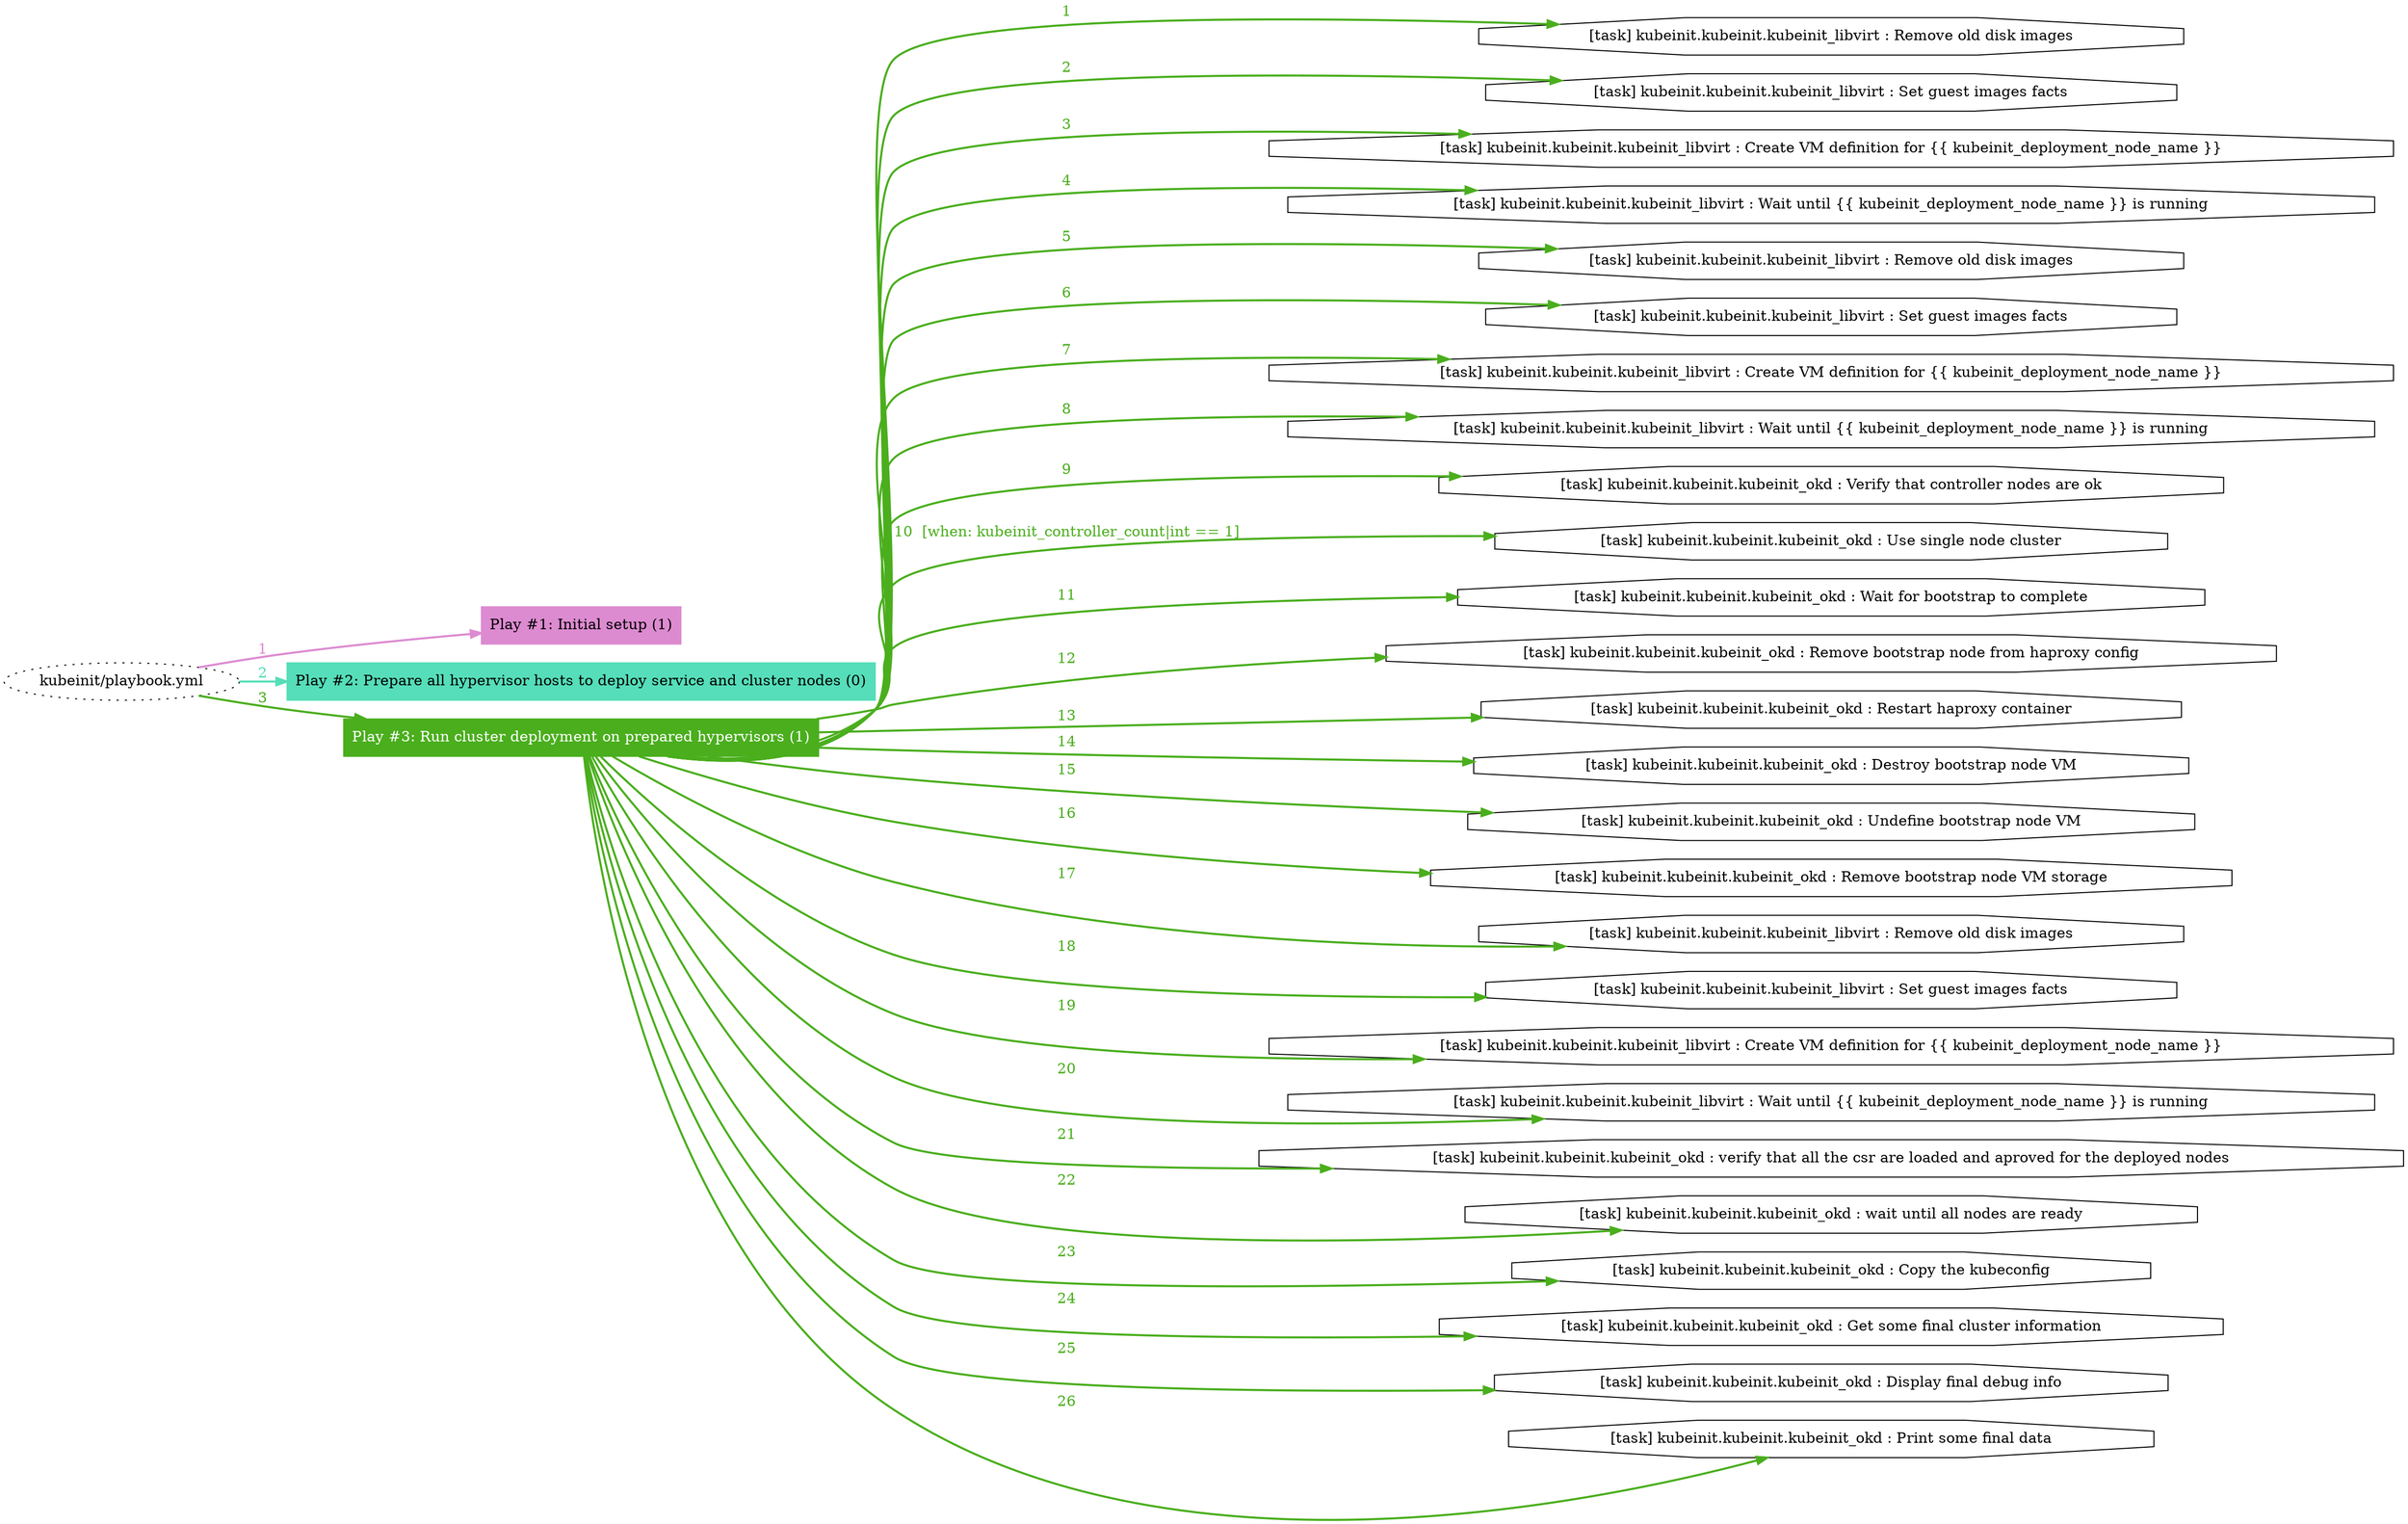 digraph "kubeinit/playbook.yml "{
	graph [concentrate=true ordering=in rankdir=LR ratio=fill]
	edge [esep=5 sep=10]
	"kubeinit/playbook.yml" [id=root_node style=dotted]
	subgraph "Play #1: Initial setup (1) "{
		"Play #1: Initial setup (1)" [color="#dd8bd1" fontcolor="#000000" id="play_5977dc89-65a2-4e10-990e-58d10f2f301d" shape=box style=filled tooltip=localhost]
		"kubeinit/playbook.yml" -> "Play #1: Initial setup (1)" [label=1 color="#dd8bd1" fontcolor="#dd8bd1" id="edge_01589b6e-901d-477b-8515-3e2e2ded1512" style=bold]
	}
	subgraph "Play #2: Prepare all hypervisor hosts to deploy service and cluster nodes (0) "{
		"Play #2: Prepare all hypervisor hosts to deploy service and cluster nodes (0)" [color="#55deb9" fontcolor="#000000" id="play_17095d7e-66ed-4cfd-9842-14082dd17cc4" shape=box style=filled tooltip=""]
		"kubeinit/playbook.yml" -> "Play #2: Prepare all hypervisor hosts to deploy service and cluster nodes (0)" [label=2 color="#55deb9" fontcolor="#55deb9" id="edge_ca9c842a-f288-4ac6-b3d8-6b766a07947d" style=bold]
	}
	subgraph "Play #3: Run cluster deployment on prepared hypervisors (1) "{
		"Play #3: Run cluster deployment on prepared hypervisors (1)" [color="#4aae1d" fontcolor="#ffffff" id="play_56034908-7c95-47f1-9838-ef68b830a160" shape=box style=filled tooltip=localhost]
		"kubeinit/playbook.yml" -> "Play #3: Run cluster deployment on prepared hypervisors (1)" [label=3 color="#4aae1d" fontcolor="#4aae1d" id="edge_5138b75e-5da0-464e-b003-81fdaf838df1" style=bold]
		"task_f15c3c5b-be13-485a-acde-ef24306866c3" [label="[task] kubeinit.kubeinit.kubeinit_libvirt : Remove old disk images" id="task_f15c3c5b-be13-485a-acde-ef24306866c3" shape=octagon tooltip="[task] kubeinit.kubeinit.kubeinit_libvirt : Remove old disk images"]
		"Play #3: Run cluster deployment on prepared hypervisors (1)" -> "task_f15c3c5b-be13-485a-acde-ef24306866c3" [label=1 color="#4aae1d" fontcolor="#4aae1d" id="edge_03d93755-5c4b-4297-b7e5-fd2cec79cc86" style=bold]
		"task_caab2c16-81e3-44da-adc8-50106ea31c4c" [label="[task] kubeinit.kubeinit.kubeinit_libvirt : Set guest images facts" id="task_caab2c16-81e3-44da-adc8-50106ea31c4c" shape=octagon tooltip="[task] kubeinit.kubeinit.kubeinit_libvirt : Set guest images facts"]
		"Play #3: Run cluster deployment on prepared hypervisors (1)" -> "task_caab2c16-81e3-44da-adc8-50106ea31c4c" [label=2 color="#4aae1d" fontcolor="#4aae1d" id="edge_4376e431-d854-4ff4-9b04-3951b2aa9979" style=bold]
		"task_dcc234f7-7549-402f-b5d0-ed8c248ea485" [label="[task] kubeinit.kubeinit.kubeinit_libvirt : Create VM definition for {{ kubeinit_deployment_node_name }}" id="task_dcc234f7-7549-402f-b5d0-ed8c248ea485" shape=octagon tooltip="[task] kubeinit.kubeinit.kubeinit_libvirt : Create VM definition for {{ kubeinit_deployment_node_name }}"]
		"Play #3: Run cluster deployment on prepared hypervisors (1)" -> "task_dcc234f7-7549-402f-b5d0-ed8c248ea485" [label=3 color="#4aae1d" fontcolor="#4aae1d" id="edge_8bc945ad-b8c2-4b7e-829c-6bc1812869c9" style=bold]
		"task_a63ec656-bcd9-4593-ad93-4fad7f63a501" [label="[task] kubeinit.kubeinit.kubeinit_libvirt : Wait until {{ kubeinit_deployment_node_name }} is running" id="task_a63ec656-bcd9-4593-ad93-4fad7f63a501" shape=octagon tooltip="[task] kubeinit.kubeinit.kubeinit_libvirt : Wait until {{ kubeinit_deployment_node_name }} is running"]
		"Play #3: Run cluster deployment on prepared hypervisors (1)" -> "task_a63ec656-bcd9-4593-ad93-4fad7f63a501" [label=4 color="#4aae1d" fontcolor="#4aae1d" id="edge_b83d0501-d187-40e5-9d90-44f2d68ae28a" style=bold]
		"task_845017af-9645-4143-8bbb-eafdcc8b6d24" [label="[task] kubeinit.kubeinit.kubeinit_libvirt : Remove old disk images" id="task_845017af-9645-4143-8bbb-eafdcc8b6d24" shape=octagon tooltip="[task] kubeinit.kubeinit.kubeinit_libvirt : Remove old disk images"]
		"Play #3: Run cluster deployment on prepared hypervisors (1)" -> "task_845017af-9645-4143-8bbb-eafdcc8b6d24" [label=5 color="#4aae1d" fontcolor="#4aae1d" id="edge_24752877-21d6-4bd8-a821-f56c0ebe78e9" style=bold]
		"task_81e03a66-72e4-4504-8c2f-bfa8dd345993" [label="[task] kubeinit.kubeinit.kubeinit_libvirt : Set guest images facts" id="task_81e03a66-72e4-4504-8c2f-bfa8dd345993" shape=octagon tooltip="[task] kubeinit.kubeinit.kubeinit_libvirt : Set guest images facts"]
		"Play #3: Run cluster deployment on prepared hypervisors (1)" -> "task_81e03a66-72e4-4504-8c2f-bfa8dd345993" [label=6 color="#4aae1d" fontcolor="#4aae1d" id="edge_29c07e21-087b-49ba-a2e0-80b2c25a9842" style=bold]
		"task_de8f685c-5886-4e0f-af7e-b82456b8bf7a" [label="[task] kubeinit.kubeinit.kubeinit_libvirt : Create VM definition for {{ kubeinit_deployment_node_name }}" id="task_de8f685c-5886-4e0f-af7e-b82456b8bf7a" shape=octagon tooltip="[task] kubeinit.kubeinit.kubeinit_libvirt : Create VM definition for {{ kubeinit_deployment_node_name }}"]
		"Play #3: Run cluster deployment on prepared hypervisors (1)" -> "task_de8f685c-5886-4e0f-af7e-b82456b8bf7a" [label=7 color="#4aae1d" fontcolor="#4aae1d" id="edge_344d484d-4392-4a91-a130-9fb270c8b6b8" style=bold]
		"task_3e3dd7a9-a6bf-444d-9d84-33515496059f" [label="[task] kubeinit.kubeinit.kubeinit_libvirt : Wait until {{ kubeinit_deployment_node_name }} is running" id="task_3e3dd7a9-a6bf-444d-9d84-33515496059f" shape=octagon tooltip="[task] kubeinit.kubeinit.kubeinit_libvirt : Wait until {{ kubeinit_deployment_node_name }} is running"]
		"Play #3: Run cluster deployment on prepared hypervisors (1)" -> "task_3e3dd7a9-a6bf-444d-9d84-33515496059f" [label=8 color="#4aae1d" fontcolor="#4aae1d" id="edge_04a040d0-7c4a-426f-b017-92652a853911" style=bold]
		"task_699f17aa-6e3a-4430-85d9-77ac18e5899b" [label="[task] kubeinit.kubeinit.kubeinit_okd : Verify that controller nodes are ok" id="task_699f17aa-6e3a-4430-85d9-77ac18e5899b" shape=octagon tooltip="[task] kubeinit.kubeinit.kubeinit_okd : Verify that controller nodes are ok"]
		"Play #3: Run cluster deployment on prepared hypervisors (1)" -> "task_699f17aa-6e3a-4430-85d9-77ac18e5899b" [label=9 color="#4aae1d" fontcolor="#4aae1d" id="edge_a3052fde-288b-4f48-b58f-a5e5e4a2dd1b" style=bold]
		"task_721c3134-46df-4933-a040-04baf9b78c9a" [label="[task] kubeinit.kubeinit.kubeinit_okd : Use single node cluster" id="task_721c3134-46df-4933-a040-04baf9b78c9a" shape=octagon tooltip="[task] kubeinit.kubeinit.kubeinit_okd : Use single node cluster"]
		"Play #3: Run cluster deployment on prepared hypervisors (1)" -> "task_721c3134-46df-4933-a040-04baf9b78c9a" [label="10  [when: kubeinit_controller_count|int == 1]" color="#4aae1d" fontcolor="#4aae1d" id="edge_032f6ad8-6371-4be4-8fe5-1d9e20bf7205" style=bold]
		"task_cf333abd-172b-4221-b901-eedac4f2ecaf" [label="[task] kubeinit.kubeinit.kubeinit_okd : Wait for bootstrap to complete" id="task_cf333abd-172b-4221-b901-eedac4f2ecaf" shape=octagon tooltip="[task] kubeinit.kubeinit.kubeinit_okd : Wait for bootstrap to complete"]
		"Play #3: Run cluster deployment on prepared hypervisors (1)" -> "task_cf333abd-172b-4221-b901-eedac4f2ecaf" [label=11 color="#4aae1d" fontcolor="#4aae1d" id="edge_b1fbfb7d-980e-4d2b-ac93-6600b39cc448" style=bold]
		"task_03ba35fa-bab3-4235-a359-3cf4f27a6671" [label="[task] kubeinit.kubeinit.kubeinit_okd : Remove bootstrap node from haproxy config" id="task_03ba35fa-bab3-4235-a359-3cf4f27a6671" shape=octagon tooltip="[task] kubeinit.kubeinit.kubeinit_okd : Remove bootstrap node from haproxy config"]
		"Play #3: Run cluster deployment on prepared hypervisors (1)" -> "task_03ba35fa-bab3-4235-a359-3cf4f27a6671" [label=12 color="#4aae1d" fontcolor="#4aae1d" id="edge_1411ee9d-1c3c-4b19-80ca-b421c4f4bebc" style=bold]
		"task_9c724b49-979b-4253-8824-dbfdb4e2466a" [label="[task] kubeinit.kubeinit.kubeinit_okd : Restart haproxy container" id="task_9c724b49-979b-4253-8824-dbfdb4e2466a" shape=octagon tooltip="[task] kubeinit.kubeinit.kubeinit_okd : Restart haproxy container"]
		"Play #3: Run cluster deployment on prepared hypervisors (1)" -> "task_9c724b49-979b-4253-8824-dbfdb4e2466a" [label=13 color="#4aae1d" fontcolor="#4aae1d" id="edge_722a4255-342d-4635-9aff-b692350cd8e2" style=bold]
		"task_be0f0d9a-dafe-4205-bab7-6aa8d18cb49d" [label="[task] kubeinit.kubeinit.kubeinit_okd : Destroy bootstrap node VM" id="task_be0f0d9a-dafe-4205-bab7-6aa8d18cb49d" shape=octagon tooltip="[task] kubeinit.kubeinit.kubeinit_okd : Destroy bootstrap node VM"]
		"Play #3: Run cluster deployment on prepared hypervisors (1)" -> "task_be0f0d9a-dafe-4205-bab7-6aa8d18cb49d" [label=14 color="#4aae1d" fontcolor="#4aae1d" id="edge_d623a863-619e-4201-b92d-ed30367278c0" style=bold]
		"task_9e1ce05d-96db-49d8-b3fd-ae92745b0a94" [label="[task] kubeinit.kubeinit.kubeinit_okd : Undefine bootstrap node VM" id="task_9e1ce05d-96db-49d8-b3fd-ae92745b0a94" shape=octagon tooltip="[task] kubeinit.kubeinit.kubeinit_okd : Undefine bootstrap node VM"]
		"Play #3: Run cluster deployment on prepared hypervisors (1)" -> "task_9e1ce05d-96db-49d8-b3fd-ae92745b0a94" [label=15 color="#4aae1d" fontcolor="#4aae1d" id="edge_b4e3caa1-234d-4ffe-9dd8-0d9ce9ca3200" style=bold]
		"task_ad6d7a35-88f2-4dba-9dc9-b51e69e652a1" [label="[task] kubeinit.kubeinit.kubeinit_okd : Remove bootstrap node VM storage" id="task_ad6d7a35-88f2-4dba-9dc9-b51e69e652a1" shape=octagon tooltip="[task] kubeinit.kubeinit.kubeinit_okd : Remove bootstrap node VM storage"]
		"Play #3: Run cluster deployment on prepared hypervisors (1)" -> "task_ad6d7a35-88f2-4dba-9dc9-b51e69e652a1" [label=16 color="#4aae1d" fontcolor="#4aae1d" id="edge_ef20ae68-e89b-480b-8471-d9577e60cd91" style=bold]
		"task_4dbf6c37-1c5a-47a9-9d63-39443f416d17" [label="[task] kubeinit.kubeinit.kubeinit_libvirt : Remove old disk images" id="task_4dbf6c37-1c5a-47a9-9d63-39443f416d17" shape=octagon tooltip="[task] kubeinit.kubeinit.kubeinit_libvirt : Remove old disk images"]
		"Play #3: Run cluster deployment on prepared hypervisors (1)" -> "task_4dbf6c37-1c5a-47a9-9d63-39443f416d17" [label=17 color="#4aae1d" fontcolor="#4aae1d" id="edge_8637c72e-e482-499e-bc34-272836ae9e5d" style=bold]
		"task_440bfb17-7805-411a-aa50-a0b79e4fa6e2" [label="[task] kubeinit.kubeinit.kubeinit_libvirt : Set guest images facts" id="task_440bfb17-7805-411a-aa50-a0b79e4fa6e2" shape=octagon tooltip="[task] kubeinit.kubeinit.kubeinit_libvirt : Set guest images facts"]
		"Play #3: Run cluster deployment on prepared hypervisors (1)" -> "task_440bfb17-7805-411a-aa50-a0b79e4fa6e2" [label=18 color="#4aae1d" fontcolor="#4aae1d" id="edge_b8fedab1-c6d4-4f82-b320-f8a93112a7b1" style=bold]
		"task_7923edae-e365-43ed-8168-4041173b0bbb" [label="[task] kubeinit.kubeinit.kubeinit_libvirt : Create VM definition for {{ kubeinit_deployment_node_name }}" id="task_7923edae-e365-43ed-8168-4041173b0bbb" shape=octagon tooltip="[task] kubeinit.kubeinit.kubeinit_libvirt : Create VM definition for {{ kubeinit_deployment_node_name }}"]
		"Play #3: Run cluster deployment on prepared hypervisors (1)" -> "task_7923edae-e365-43ed-8168-4041173b0bbb" [label=19 color="#4aae1d" fontcolor="#4aae1d" id="edge_683385dc-ff5b-4863-b379-6da3d235e4e9" style=bold]
		"task_c2e1514b-dd64-4042-8364-7b91a95944e4" [label="[task] kubeinit.kubeinit.kubeinit_libvirt : Wait until {{ kubeinit_deployment_node_name }} is running" id="task_c2e1514b-dd64-4042-8364-7b91a95944e4" shape=octagon tooltip="[task] kubeinit.kubeinit.kubeinit_libvirt : Wait until {{ kubeinit_deployment_node_name }} is running"]
		"Play #3: Run cluster deployment on prepared hypervisors (1)" -> "task_c2e1514b-dd64-4042-8364-7b91a95944e4" [label=20 color="#4aae1d" fontcolor="#4aae1d" id="edge_dd5f3a4c-691b-422f-9312-44196eb175a7" style=bold]
		"task_4771e792-c731-4f59-b96c-d31b38b33de6" [label="[task] kubeinit.kubeinit.kubeinit_okd : verify that all the csr are loaded and aproved for the deployed nodes" id="task_4771e792-c731-4f59-b96c-d31b38b33de6" shape=octagon tooltip="[task] kubeinit.kubeinit.kubeinit_okd : verify that all the csr are loaded and aproved for the deployed nodes"]
		"Play #3: Run cluster deployment on prepared hypervisors (1)" -> "task_4771e792-c731-4f59-b96c-d31b38b33de6" [label=21 color="#4aae1d" fontcolor="#4aae1d" id="edge_93bc0593-468e-409f-aee9-c7f768763253" style=bold]
		"task_b0f946d2-4316-4357-be28-44c2d95465c7" [label="[task] kubeinit.kubeinit.kubeinit_okd : wait until all nodes are ready" id="task_b0f946d2-4316-4357-be28-44c2d95465c7" shape=octagon tooltip="[task] kubeinit.kubeinit.kubeinit_okd : wait until all nodes are ready"]
		"Play #3: Run cluster deployment on prepared hypervisors (1)" -> "task_b0f946d2-4316-4357-be28-44c2d95465c7" [label=22 color="#4aae1d" fontcolor="#4aae1d" id="edge_2f576020-7ea3-40ac-8850-52c879e783b0" style=bold]
		"task_89f8f1dc-5f97-4e84-8e28-d4c13d65b12a" [label="[task] kubeinit.kubeinit.kubeinit_okd : Copy the kubeconfig" id="task_89f8f1dc-5f97-4e84-8e28-d4c13d65b12a" shape=octagon tooltip="[task] kubeinit.kubeinit.kubeinit_okd : Copy the kubeconfig"]
		"Play #3: Run cluster deployment on prepared hypervisors (1)" -> "task_89f8f1dc-5f97-4e84-8e28-d4c13d65b12a" [label=23 color="#4aae1d" fontcolor="#4aae1d" id="edge_068b1b05-42fa-418d-aac2-d08fcd7f8962" style=bold]
		"task_ce081597-f43c-461b-8d9e-a87b4834e6af" [label="[task] kubeinit.kubeinit.kubeinit_okd : Get some final cluster information" id="task_ce081597-f43c-461b-8d9e-a87b4834e6af" shape=octagon tooltip="[task] kubeinit.kubeinit.kubeinit_okd : Get some final cluster information"]
		"Play #3: Run cluster deployment on prepared hypervisors (1)" -> "task_ce081597-f43c-461b-8d9e-a87b4834e6af" [label=24 color="#4aae1d" fontcolor="#4aae1d" id="edge_259fb7f4-4035-4689-9ebe-e539f459cbab" style=bold]
		"task_db03c463-db5c-400f-8ae1-13525a67db69" [label="[task] kubeinit.kubeinit.kubeinit_okd : Display final debug info" id="task_db03c463-db5c-400f-8ae1-13525a67db69" shape=octagon tooltip="[task] kubeinit.kubeinit.kubeinit_okd : Display final debug info"]
		"Play #3: Run cluster deployment on prepared hypervisors (1)" -> "task_db03c463-db5c-400f-8ae1-13525a67db69" [label=25 color="#4aae1d" fontcolor="#4aae1d" id="edge_1cc69115-83a6-41d0-8cdd-738eaa751af8" style=bold]
		"task_c7febc10-8345-4839-8ab6-e10cfb3934fe" [label="[task] kubeinit.kubeinit.kubeinit_okd : Print some final data" id="task_c7febc10-8345-4839-8ab6-e10cfb3934fe" shape=octagon tooltip="[task] kubeinit.kubeinit.kubeinit_okd : Print some final data"]
		"Play #3: Run cluster deployment on prepared hypervisors (1)" -> "task_c7febc10-8345-4839-8ab6-e10cfb3934fe" [label=26 color="#4aae1d" fontcolor="#4aae1d" id="edge_3e0fffff-3e41-4c53-9bcc-de28417d08dd" style=bold]
	}
}
